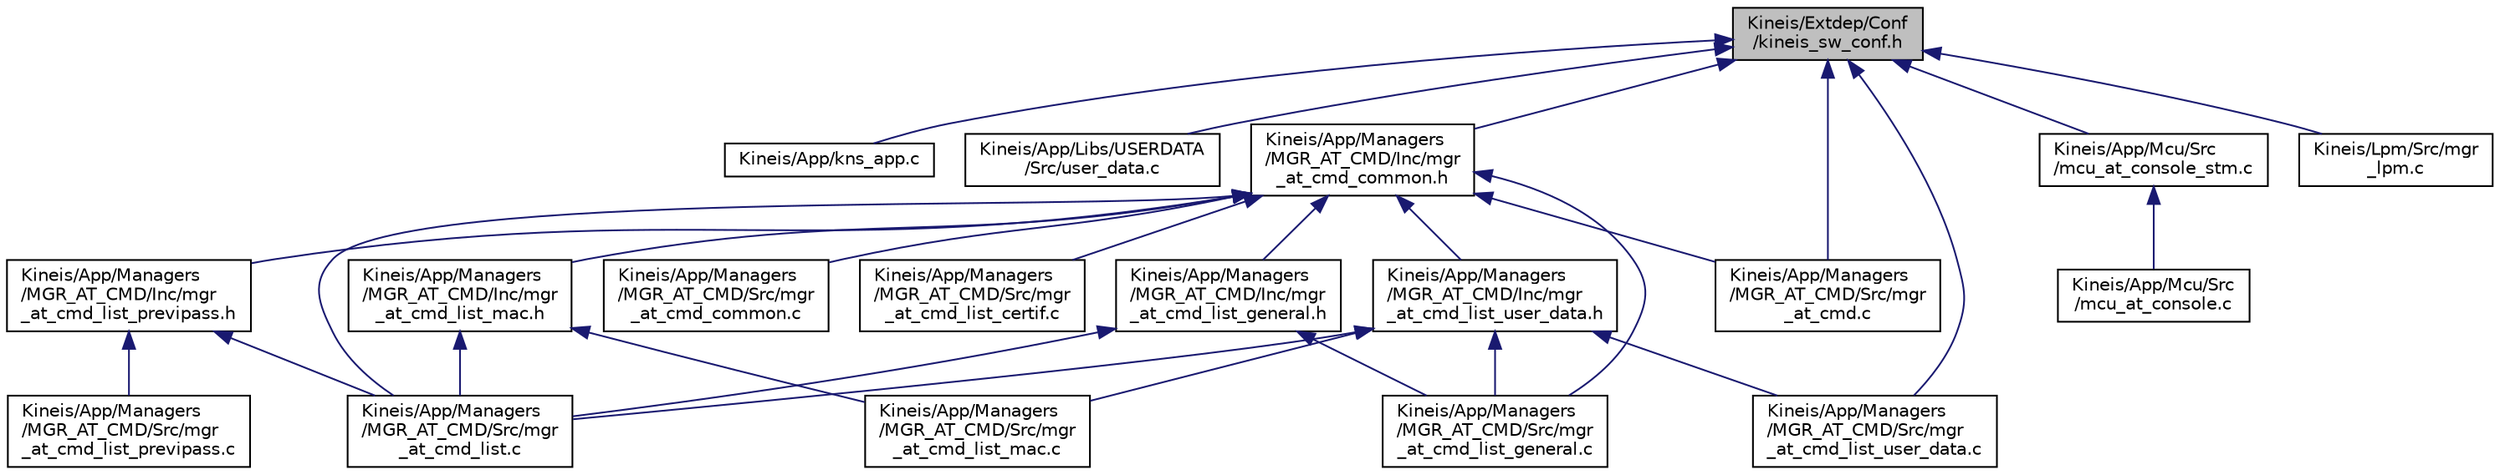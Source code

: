 digraph "Kineis/Extdep/Conf/kineis_sw_conf.h"
{
 // INTERACTIVE_SVG=YES
 // LATEX_PDF_SIZE
  edge [fontname="Helvetica",fontsize="10",labelfontname="Helvetica",labelfontsize="10"];
  node [fontname="Helvetica",fontsize="10",shape=record];
  Node1 [label="Kineis/Extdep/Conf\l/kineis_sw_conf.h",height=0.2,width=0.4,color="black", fillcolor="grey75", style="filled", fontcolor="black",tooltip="Kineis stack SW configurations depending on platform used."];
  Node1 -> Node2 [dir="back",color="midnightblue",fontsize="10",style="solid",fontname="Helvetica"];
  Node2 [label="Kineis/App/kns_app.c",height=0.2,width=0.4,color="black", fillcolor="white", style="filled",URL="$d4/d0d/kns__app_8c.html",tooltip=" "];
  Node1 -> Node3 [dir="back",color="midnightblue",fontsize="10",style="solid",fontname="Helvetica"];
  Node3 [label="Kineis/App/Libs/USERDATA\l/Src/user_data.c",height=0.2,width=0.4,color="black", fillcolor="white", style="filled",URL="$d0/d01/user__data_8c.html",tooltip="Library to handle user data to be be received or transmitted over the air."];
  Node1 -> Node4 [dir="back",color="midnightblue",fontsize="10",style="solid",fontname="Helvetica"];
  Node4 [label="Kineis/App/Managers\l/MGR_AT_CMD/Inc/mgr\l_at_cmd_common.h",height=0.2,width=0.4,color="black", fillcolor="white", style="filled",URL="$d5/d58/mgr__at__cmd__common_8h.html",tooltip="header file for common part of the AT cmd manager"];
  Node4 -> Node5 [dir="back",color="midnightblue",fontsize="10",style="solid",fontname="Helvetica"];
  Node5 [label="Kineis/App/Managers\l/MGR_AT_CMD/Inc/mgr\l_at_cmd_list_general.h",height=0.2,width=0.4,color="black", fillcolor="white", style="filled",URL="$d4/ddf/mgr__at__cmd__list__general_8h.html",tooltip="subset of AT commands concerning general purpose (get ID, FW version, ...)"];
  Node5 -> Node6 [dir="back",color="midnightblue",fontsize="10",style="solid",fontname="Helvetica"];
  Node6 [label="Kineis/App/Managers\l/MGR_AT_CMD/Src/mgr\l_at_cmd_list.c",height=0.2,width=0.4,color="black", fillcolor="white", style="filled",URL="$da/df9/mgr__at__cmd__list_8c.html",tooltip="AT commands list main file."];
  Node5 -> Node7 [dir="back",color="midnightblue",fontsize="10",style="solid",fontname="Helvetica"];
  Node7 [label="Kineis/App/Managers\l/MGR_AT_CMD/Src/mgr\l_at_cmd_list_general.c",height=0.2,width=0.4,color="black", fillcolor="white", style="filled",URL="$d1/dfd/mgr__at__cmd__list__general_8c.html",tooltip="subset of AT commands concerning general purpose (get ID, FW version, ...)"];
  Node4 -> Node8 [dir="back",color="midnightblue",fontsize="10",style="solid",fontname="Helvetica"];
  Node8 [label="Kineis/App/Managers\l/MGR_AT_CMD/Inc/mgr\l_at_cmd_list_mac.h",height=0.2,width=0.4,color="black", fillcolor="white", style="filled",URL="$d9/dc9/mgr__at__cmd__list__mac_8h.html",tooltip="subset of AT commands concerning Kinéis Medium Acces Channel (MAC)."];
  Node8 -> Node6 [dir="back",color="midnightblue",fontsize="10",style="solid",fontname="Helvetica"];
  Node8 -> Node9 [dir="back",color="midnightblue",fontsize="10",style="solid",fontname="Helvetica"];
  Node9 [label="Kineis/App/Managers\l/MGR_AT_CMD/Src/mgr\l_at_cmd_list_mac.c",height=0.2,width=0.4,color="black", fillcolor="white", style="filled",URL="$d1/de0/mgr__at__cmd__list__mac_8c.html",tooltip="subset of AT commands concerning Kinéis Medium Acces Channel (MAC)."];
  Node4 -> Node10 [dir="back",color="midnightblue",fontsize="10",style="solid",fontname="Helvetica"];
  Node10 [label="Kineis/App/Managers\l/MGR_AT_CMD/Inc/mgr\l_at_cmd_list_previpass.h",height=0.2,width=0.4,color="black", fillcolor="white", style="filled",URL="$da/da4/mgr__at__cmd__list__previpass_8h.html",tooltip="subset of AT commands concerning satellite PASS predictions, usefull for Medium Acces"];
  Node10 -> Node6 [dir="back",color="midnightblue",fontsize="10",style="solid",fontname="Helvetica"];
  Node10 -> Node11 [dir="back",color="midnightblue",fontsize="10",style="solid",fontname="Helvetica"];
  Node11 [label="Kineis/App/Managers\l/MGR_AT_CMD/Src/mgr\l_at_cmd_list_previpass.c",height=0.2,width=0.4,color="black", fillcolor="white", style="filled",URL="$d0/d4a/mgr__at__cmd__list__previpass_8c.html",tooltip="subset of AT commands concerning satellite PASS predictions, usefull for Medium Acces"];
  Node4 -> Node12 [dir="back",color="midnightblue",fontsize="10",style="solid",fontname="Helvetica"];
  Node12 [label="Kineis/App/Managers\l/MGR_AT_CMD/Inc/mgr\l_at_cmd_list_user_data.h",height=0.2,width=0.4,color="black", fillcolor="white", style="filled",URL="$de/de6/mgr__at__cmd__list__user__data_8h.html",tooltip="subset of AT commands concerning user data manipulation such as TX"];
  Node12 -> Node6 [dir="back",color="midnightblue",fontsize="10",style="solid",fontname="Helvetica"];
  Node12 -> Node7 [dir="back",color="midnightblue",fontsize="10",style="solid",fontname="Helvetica"];
  Node12 -> Node9 [dir="back",color="midnightblue",fontsize="10",style="solid",fontname="Helvetica"];
  Node12 -> Node13 [dir="back",color="midnightblue",fontsize="10",style="solid",fontname="Helvetica"];
  Node13 [label="Kineis/App/Managers\l/MGR_AT_CMD/Src/mgr\l_at_cmd_list_user_data.c",height=0.2,width=0.4,color="black", fillcolor="white", style="filled",URL="$d8/d11/mgr__at__cmd__list__user__data_8c.html",tooltip="subset of AT commands concerning user data manipulation such as TX"];
  Node4 -> Node14 [dir="back",color="midnightblue",fontsize="10",style="solid",fontname="Helvetica"];
  Node14 [label="Kineis/App/Managers\l/MGR_AT_CMD/Src/mgr\l_at_cmd.c",height=0.2,width=0.4,color="black", fillcolor="white", style="filled",URL="$da/d77/mgr__at__cmd_8c.html",tooltip="APIs Implementation used to parse the UART ASCII data stream and extract AT commands."];
  Node4 -> Node15 [dir="back",color="midnightblue",fontsize="10",style="solid",fontname="Helvetica"];
  Node15 [label="Kineis/App/Managers\l/MGR_AT_CMD/Src/mgr\l_at_cmd_common.c",height=0.2,width=0.4,color="black", fillcolor="white", style="filled",URL="$d5/dd7/mgr__at__cmd__common_8c.html",tooltip="common part of the AT cmd manager (logging, AT cmd response api)"];
  Node4 -> Node6 [dir="back",color="midnightblue",fontsize="10",style="solid",fontname="Helvetica"];
  Node4 -> Node16 [dir="back",color="midnightblue",fontsize="10",style="solid",fontname="Helvetica"];
  Node16 [label="Kineis/App/Managers\l/MGR_AT_CMD/Src/mgr\l_at_cmd_list_certif.c",height=0.2,width=0.4,color="black", fillcolor="white", style="filled",URL="$d2/d04/mgr__at__cmd__list__certif_8c.html",tooltip="subset of AT commands concerning specifics for certification"];
  Node4 -> Node7 [dir="back",color="midnightblue",fontsize="10",style="solid",fontname="Helvetica"];
  Node1 -> Node14 [dir="back",color="midnightblue",fontsize="10",style="solid",fontname="Helvetica"];
  Node1 -> Node13 [dir="back",color="midnightblue",fontsize="10",style="solid",fontname="Helvetica"];
  Node1 -> Node17 [dir="back",color="midnightblue",fontsize="10",style="solid",fontname="Helvetica"];
  Node17 [label="Kineis/App/Mcu/Src\l/mcu_at_console_stm.c",height=0.2,width=0.4,color="black", fillcolor="white", style="filled",URL="$d8/d3c/mcu__at__console__stm_8c.html",tooltip=" "];
  Node17 -> Node18 [dir="back",color="midnightblue",fontsize="10",style="solid",fontname="Helvetica"];
  Node18 [label="Kineis/App/Mcu/Src\l/mcu_at_console.c",height=0.2,width=0.4,color="black", fillcolor="white", style="filled",URL="$dd/ddf/mcu__at__console_8c.html",tooltip="MCU wrapper for AT CMD console."];
  Node1 -> Node19 [dir="back",color="midnightblue",fontsize="10",style="solid",fontname="Helvetica"];
  Node19 [label="Kineis/Lpm/Src/mgr\l_lpm.c",height=0.2,width=0.4,color="black", fillcolor="white", style="filled",URL="$dd/d8d/mgr__lpm_8c.html",tooltip="low power mode manager is in charge to collect all low power needs from 'clients' and setup the corre..."];
}
